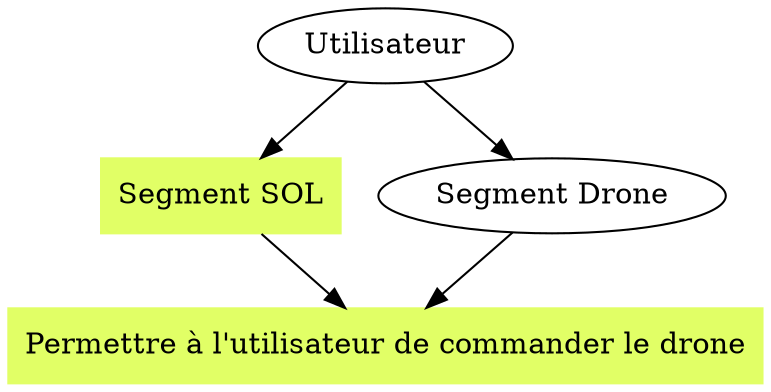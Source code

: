 digraph G {

"Segment SOL" [shape=box,style=filled,color=".2 .6 1.0"]; 
"Permettre à l'utilisateur de commander le drone" [shape=box,style=filled,color=".2 .6 1.0"]; 
Utilisateur  -> "Segment SOL"
Utilisateur -> "Segment Drone"
"Segment Drone" -> "Permettre à l'utilisateur de commander le drone"
"Segment SOL" -> "Permettre à l'utilisateur de commander le drone"
} 
